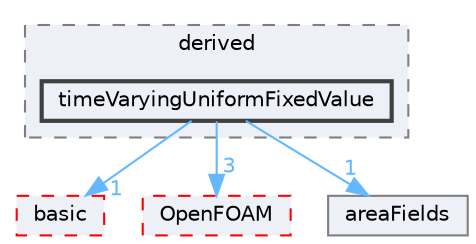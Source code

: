 digraph "src/finiteArea/fields/faPatchFields/derived/timeVaryingUniformFixedValue"
{
 // LATEX_PDF_SIZE
  bgcolor="transparent";
  edge [fontname=Helvetica,fontsize=10,labelfontname=Helvetica,labelfontsize=10];
  node [fontname=Helvetica,fontsize=10,shape=box,height=0.2,width=0.4];
  compound=true
  subgraph clusterdir_e199f5c11b5a7f232da4f9fe7f7d8b60 {
    graph [ bgcolor="#edf0f7", pencolor="grey50", label="derived", fontname=Helvetica,fontsize=10 style="filled,dashed", URL="dir_e199f5c11b5a7f232da4f9fe7f7d8b60.html",tooltip=""]
  dir_946e0954c4efd4c919a1000ed66731c8 [label="timeVaryingUniformFixedValue", fillcolor="#edf0f7", color="grey25", style="filled,bold", URL="dir_946e0954c4efd4c919a1000ed66731c8.html",tooltip=""];
  }
  dir_a3ace091d9f29f1a163e7ddba3bdb43a [label="basic", fillcolor="#edf0f7", color="red", style="filled,dashed", URL="dir_a3ace091d9f29f1a163e7ddba3bdb43a.html",tooltip=""];
  dir_c5473ff19b20e6ec4dfe5c310b3778a8 [label="OpenFOAM", fillcolor="#edf0f7", color="red", style="filled,dashed", URL="dir_c5473ff19b20e6ec4dfe5c310b3778a8.html",tooltip=""];
  dir_daaae48b02afa3c7d2f12c306bc03aaf [label="areaFields", fillcolor="#edf0f7", color="grey50", style="filled", URL="dir_daaae48b02afa3c7d2f12c306bc03aaf.html",tooltip=""];
  dir_946e0954c4efd4c919a1000ed66731c8->dir_a3ace091d9f29f1a163e7ddba3bdb43a [headlabel="1", labeldistance=1.5 headhref="dir_004048_000206.html" href="dir_004048_000206.html" color="steelblue1" fontcolor="steelblue1"];
  dir_946e0954c4efd4c919a1000ed66731c8->dir_c5473ff19b20e6ec4dfe5c310b3778a8 [headlabel="3", labeldistance=1.5 headhref="dir_004048_002695.html" href="dir_004048_002695.html" color="steelblue1" fontcolor="steelblue1"];
  dir_946e0954c4efd4c919a1000ed66731c8->dir_daaae48b02afa3c7d2f12c306bc03aaf [headlabel="1", labeldistance=1.5 headhref="dir_004048_000120.html" href="dir_004048_000120.html" color="steelblue1" fontcolor="steelblue1"];
}
